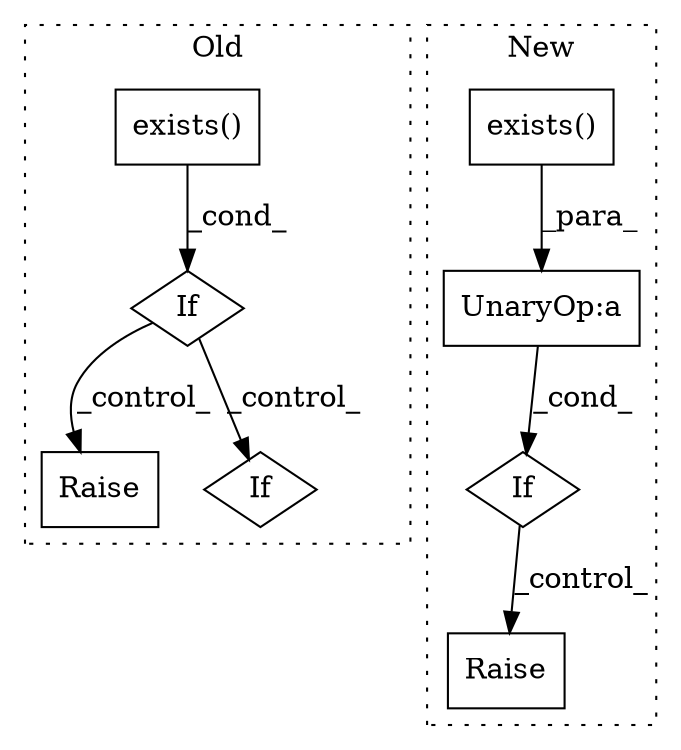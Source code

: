 digraph G {
subgraph cluster0 {
1 [label="Raise" a="91" s="10798" l="6" shape="box"];
4 [label="If" a="96" s="10761" l="3" shape="diamond"];
7 [label="exists()" a="75" s="10768" l="16" shape="box"];
8 [label="If" a="96" s="11146" l="22" shape="diamond"];
label = "Old";
style="dotted";
}
subgraph cluster1 {
2 [label="exists()" a="75" s="10794" l="13" shape="box"];
3 [label="If" a="96" s="10787" l="3" shape="diamond"];
5 [label="Raise" a="91" s="10825" l="6" shape="box"];
6 [label="UnaryOp:a" a="61" s="10790" l="17" shape="box"];
label = "New";
style="dotted";
}
2 -> 6 [label="_para_"];
3 -> 5 [label="_control_"];
4 -> 8 [label="_control_"];
4 -> 1 [label="_control_"];
6 -> 3 [label="_cond_"];
7 -> 4 [label="_cond_"];
}